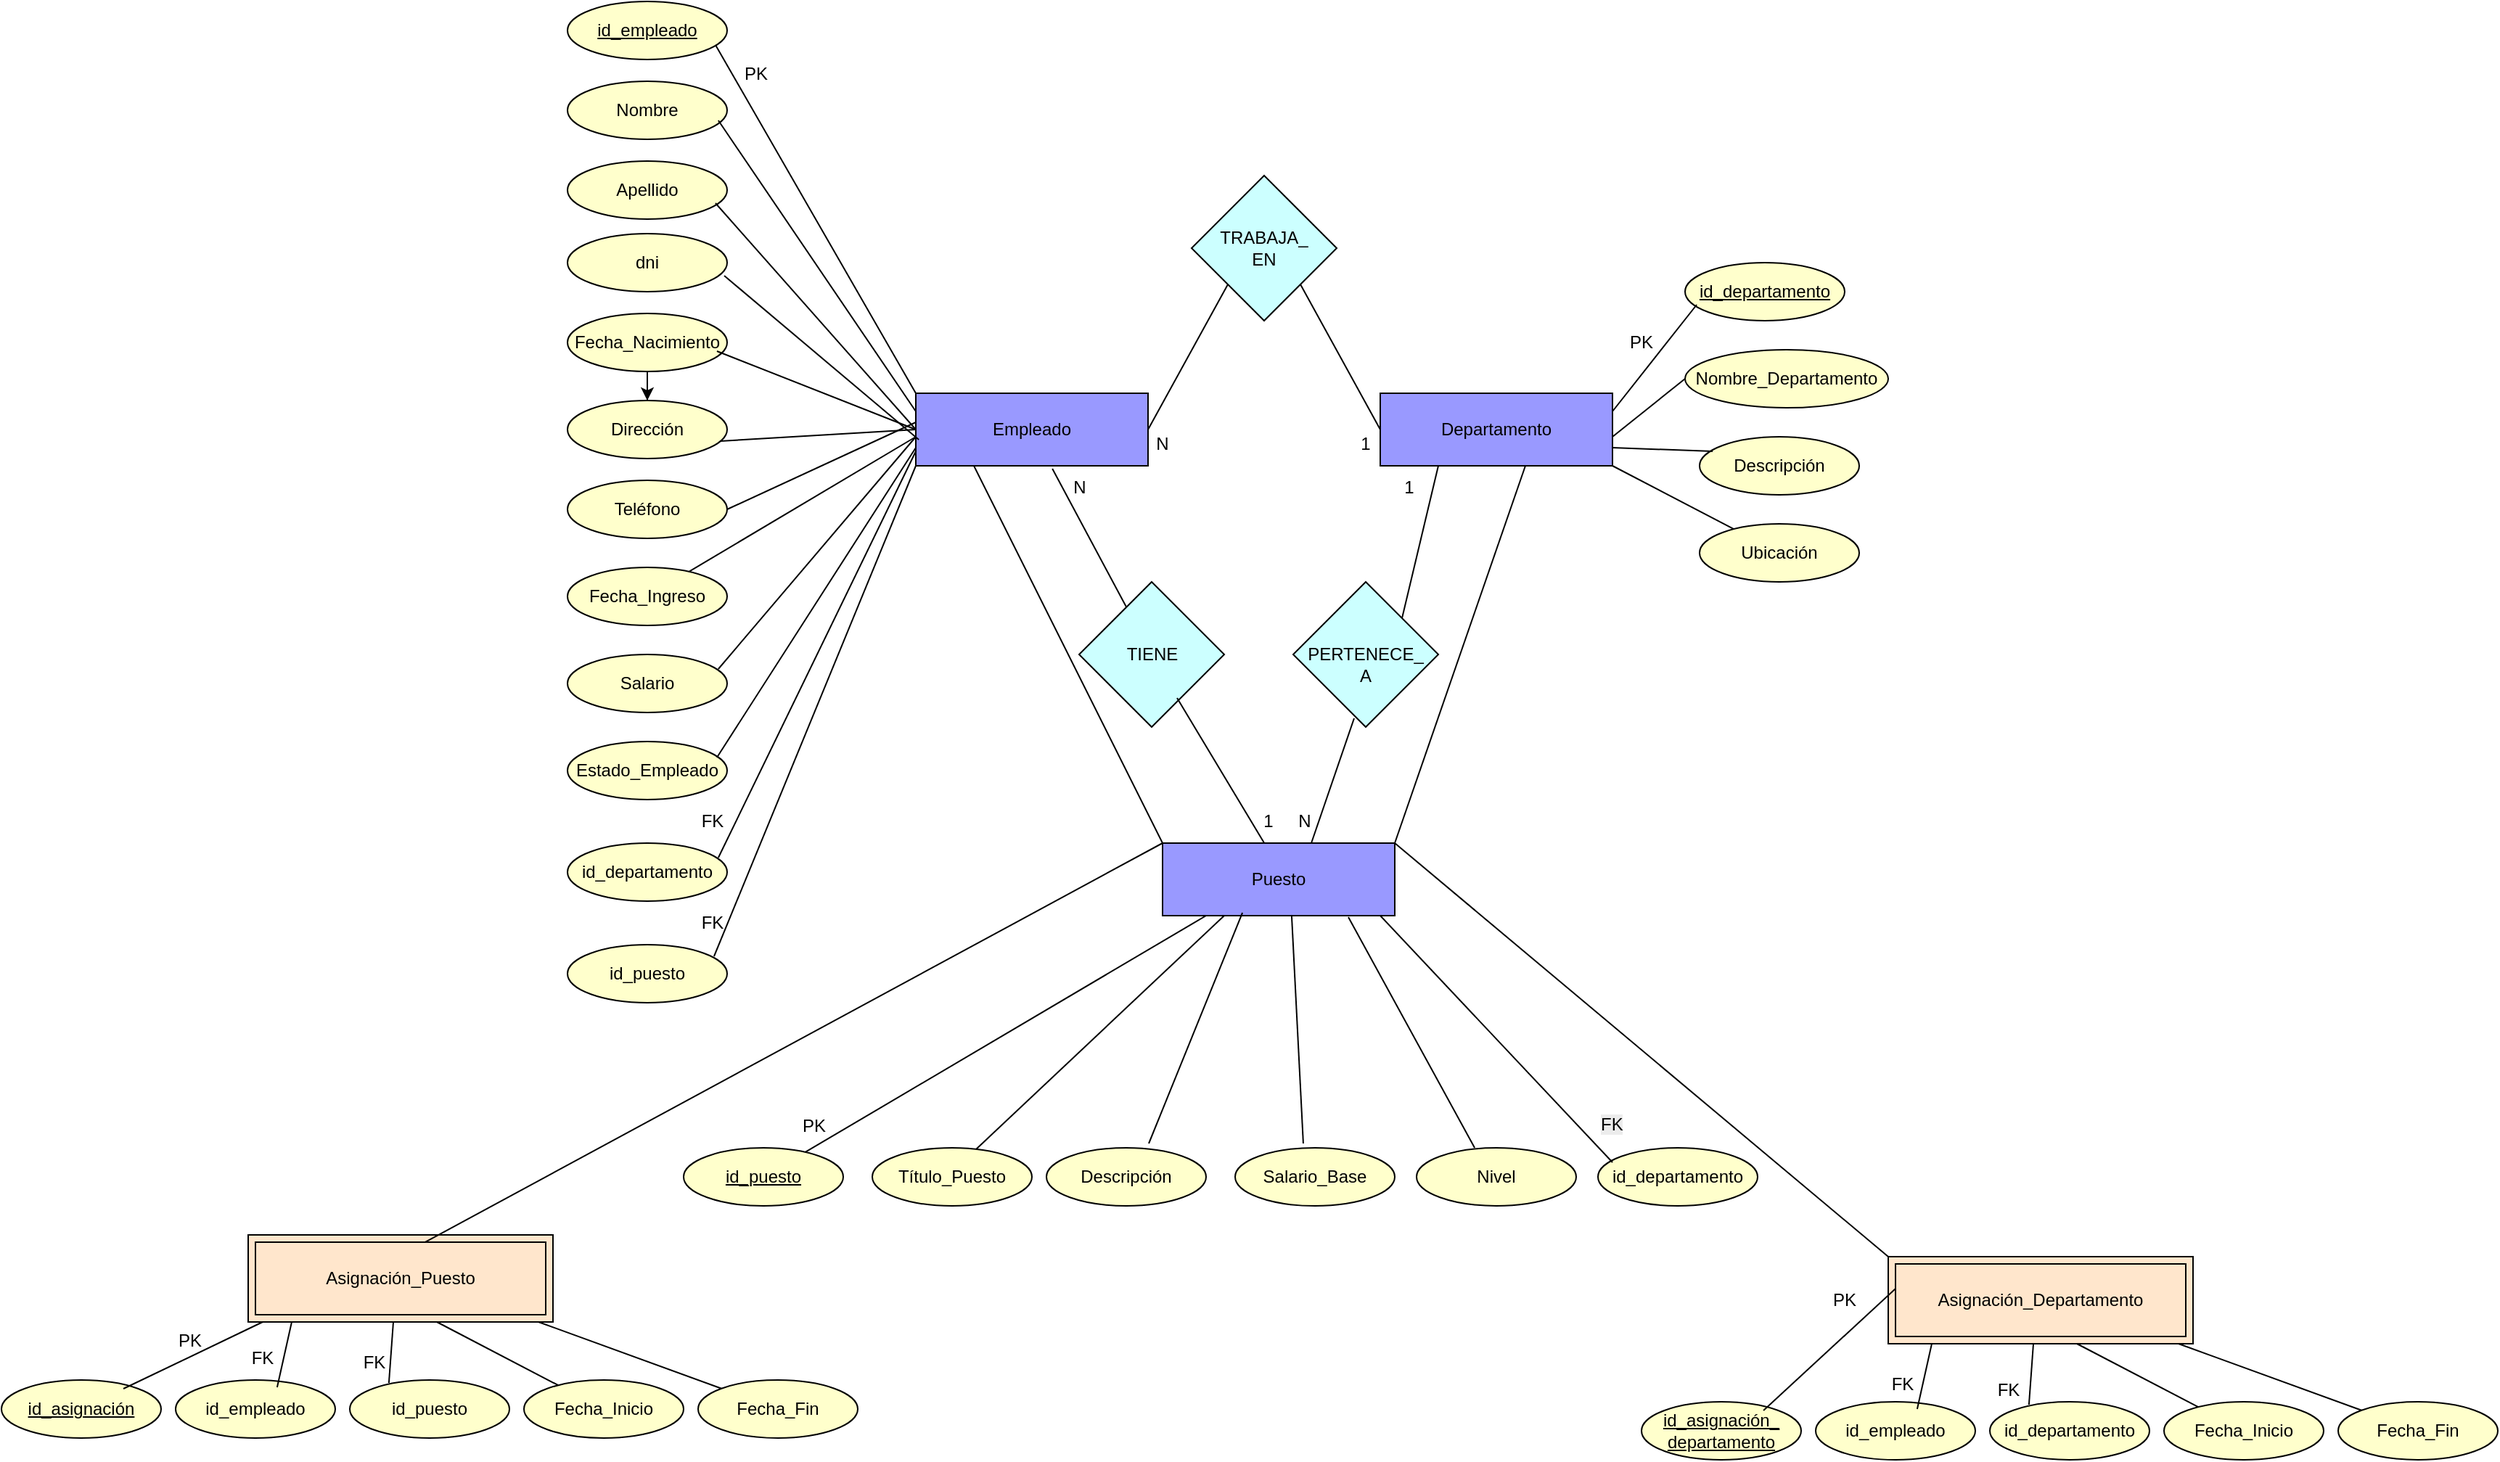 <mxfile version="27.0.6">
  <diagram id="R2lEEEUBdFMjLlhIrx00" name="Page-1">
    <mxGraphModel dx="2515" dy="785" grid="1" gridSize="10" guides="1" tooltips="1" connect="1" arrows="1" fold="1" page="1" pageScale="1" pageWidth="850" pageHeight="1100" math="0" shadow="0" extFonts="Permanent Marker^https://fonts.googleapis.com/css?family=Permanent+Marker">
      <root>
        <mxCell id="0" />
        <mxCell id="1" parent="0" />
        <mxCell id="-WyuzStrVO0EPppABQ4v-17" value="Empleado" style="rounded=0;whiteSpace=wrap;html=1;fillColor=#9999FF;" parent="1" vertex="1">
          <mxGeometry x="260" y="280" width="160" height="50" as="geometry" />
        </mxCell>
        <mxCell id="-WyuzStrVO0EPppABQ4v-18" value="&lt;u&gt;id_empleado&lt;/u&gt;" style="ellipse;whiteSpace=wrap;html=1;fillColor=#FFFFCC;" parent="1" vertex="1">
          <mxGeometry x="20" y="10" width="110" height="40" as="geometry" />
        </mxCell>
        <mxCell id="-WyuzStrVO0EPppABQ4v-20" value="" style="endArrow=none;html=1;rounded=0;exitX=0.927;exitY=0.75;exitDx=0;exitDy=0;exitPerimeter=0;entryX=0;entryY=0;entryDx=0;entryDy=0;" parent="1" source="-WyuzStrVO0EPppABQ4v-18" target="-WyuzStrVO0EPppABQ4v-17" edge="1">
          <mxGeometry width="50" height="50" relative="1" as="geometry">
            <mxPoint x="100" y="150" as="sourcePoint" />
            <mxPoint x="150" y="100" as="targetPoint" />
          </mxGeometry>
        </mxCell>
        <mxCell id="-WyuzStrVO0EPppABQ4v-21" value="PK" style="text;html=1;align=center;verticalAlign=middle;whiteSpace=wrap;rounded=0;" parent="1" vertex="1">
          <mxGeometry x="120" y="45" width="60" height="30" as="geometry" />
        </mxCell>
        <mxCell id="-WyuzStrVO0EPppABQ4v-24" value="Nombre" style="ellipse;whiteSpace=wrap;html=1;fillColor=#FFFFCC;" parent="1" vertex="1">
          <mxGeometry x="20" y="65" width="110" height="40" as="geometry" />
        </mxCell>
        <mxCell id="-WyuzStrVO0EPppABQ4v-25" value="Apellido" style="ellipse;whiteSpace=wrap;html=1;fillColor=#FFFFCC;" parent="1" vertex="1">
          <mxGeometry x="20" y="120" width="110" height="40" as="geometry" />
        </mxCell>
        <mxCell id="JUDI98_K_U3rOWkHYfDf-12" style="edgeStyle=orthogonalEdgeStyle;rounded=0;orthogonalLoop=1;jettySize=auto;html=1;" edge="1" parent="1" source="-WyuzStrVO0EPppABQ4v-27" target="-WyuzStrVO0EPppABQ4v-28">
          <mxGeometry relative="1" as="geometry" />
        </mxCell>
        <mxCell id="-WyuzStrVO0EPppABQ4v-27" value="Fecha_Nacimiento" style="ellipse;whiteSpace=wrap;html=1;fillColor=#FFFFCC;" parent="1" vertex="1">
          <mxGeometry x="20" y="225" width="110" height="40" as="geometry" />
        </mxCell>
        <mxCell id="-WyuzStrVO0EPppABQ4v-28" value="Dirección" style="ellipse;whiteSpace=wrap;html=1;fillColor=#FFFFCC;" parent="1" vertex="1">
          <mxGeometry x="20" y="285" width="110" height="40" as="geometry" />
        </mxCell>
        <mxCell id="-WyuzStrVO0EPppABQ4v-30" value="Teléfono" style="ellipse;whiteSpace=wrap;html=1;fillColor=#FFFFCC;" parent="1" vertex="1">
          <mxGeometry x="20" y="340" width="110" height="40" as="geometry" />
        </mxCell>
        <mxCell id="-WyuzStrVO0EPppABQ4v-31" value="Fecha_Ingreso" style="ellipse;whiteSpace=wrap;html=1;fillColor=#FFFFCC;" parent="1" vertex="1">
          <mxGeometry x="20" y="400" width="110" height="40" as="geometry" />
        </mxCell>
        <mxCell id="-WyuzStrVO0EPppABQ4v-32" value="Salario" style="ellipse;whiteSpace=wrap;html=1;fillColor=#FFFFCC;" parent="1" vertex="1">
          <mxGeometry x="20" y="460" width="110" height="40" as="geometry" />
        </mxCell>
        <mxCell id="-WyuzStrVO0EPppABQ4v-33" value="Estado_Empleado" style="ellipse;whiteSpace=wrap;html=1;fillColor=#FFFFCC;" parent="1" vertex="1">
          <mxGeometry x="20" y="520" width="110" height="40" as="geometry" />
        </mxCell>
        <mxCell id="-WyuzStrVO0EPppABQ4v-34" value="" style="endArrow=none;html=1;rounded=0;exitX=0.945;exitY=0.675;exitDx=0;exitDy=0;exitPerimeter=0;entryX=0;entryY=0.25;entryDx=0;entryDy=0;" parent="1" target="-WyuzStrVO0EPppABQ4v-17" edge="1" source="-WyuzStrVO0EPppABQ4v-24">
          <mxGeometry width="50" height="50" relative="1" as="geometry">
            <mxPoint x="130" y="120" as="sourcePoint" />
            <mxPoint x="268" y="365" as="targetPoint" />
          </mxGeometry>
        </mxCell>
        <mxCell id="-WyuzStrVO0EPppABQ4v-35" value="" style="endArrow=none;html=1;rounded=0;exitX=0.927;exitY=0.725;exitDx=0;exitDy=0;exitPerimeter=0;entryX=0;entryY=0.5;entryDx=0;entryDy=0;" parent="1" target="-WyuzStrVO0EPppABQ4v-17" edge="1" source="-WyuzStrVO0EPppABQ4v-25">
          <mxGeometry width="50" height="50" relative="1" as="geometry">
            <mxPoint x="130" y="170" as="sourcePoint" />
            <mxPoint x="230" y="330" as="targetPoint" />
          </mxGeometry>
        </mxCell>
        <mxCell id="-WyuzStrVO0EPppABQ4v-36" value="" style="endArrow=none;html=1;rounded=0;exitX=0.936;exitY=0.65;exitDx=0;exitDy=0;exitPerimeter=0;entryX=0;entryY=0.5;entryDx=0;entryDy=0;" parent="1" target="-WyuzStrVO0EPppABQ4v-17" edge="1" source="-WyuzStrVO0EPppABQ4v-27">
          <mxGeometry width="50" height="50" relative="1" as="geometry">
            <mxPoint x="130" y="227.5" as="sourcePoint" />
            <mxPoint x="268" y="472.5" as="targetPoint" />
          </mxGeometry>
        </mxCell>
        <mxCell id="-WyuzStrVO0EPppABQ4v-37" value="" style="endArrow=none;html=1;rounded=0;exitX=0.955;exitY=0.7;exitDx=0;exitDy=0;exitPerimeter=0;entryX=0;entryY=0.5;entryDx=0;entryDy=0;" parent="1" target="-WyuzStrVO0EPppABQ4v-17" edge="1" source="-WyuzStrVO0EPppABQ4v-28">
          <mxGeometry width="50" height="50" relative="1" as="geometry">
            <mxPoint x="131" y="287.5" as="sourcePoint" />
            <mxPoint x="269" y="532.5" as="targetPoint" />
          </mxGeometry>
        </mxCell>
        <mxCell id="-WyuzStrVO0EPppABQ4v-39" value="" style="endArrow=none;html=1;rounded=0;exitX=1;exitY=0.5;exitDx=0;exitDy=0;" parent="1" source="-WyuzStrVO0EPppABQ4v-30" edge="1">
          <mxGeometry width="50" height="50" relative="1" as="geometry">
            <mxPoint x="130" y="343.75" as="sourcePoint" />
            <mxPoint x="260" y="300" as="targetPoint" />
          </mxGeometry>
        </mxCell>
        <mxCell id="-WyuzStrVO0EPppABQ4v-40" value="" style="endArrow=none;html=1;rounded=0;" parent="1" source="-WyuzStrVO0EPppABQ4v-31" edge="1">
          <mxGeometry width="50" height="50" relative="1" as="geometry">
            <mxPoint x="130" y="400" as="sourcePoint" />
            <mxPoint x="260" y="310" as="targetPoint" />
          </mxGeometry>
        </mxCell>
        <mxCell id="-WyuzStrVO0EPppABQ4v-41" value="" style="endArrow=none;html=1;rounded=0;exitX=0.945;exitY=0.25;exitDx=0;exitDy=0;exitPerimeter=0;" parent="1" edge="1" source="-WyuzStrVO0EPppABQ4v-32">
          <mxGeometry width="50" height="50" relative="1" as="geometry">
            <mxPoint x="130" y="467.5" as="sourcePoint" />
            <mxPoint x="260" y="310" as="targetPoint" />
          </mxGeometry>
        </mxCell>
        <mxCell id="-WyuzStrVO0EPppABQ4v-42" value="" style="endArrow=none;html=1;rounded=0;exitX=0.936;exitY=0.275;exitDx=0;exitDy=0;exitPerimeter=0;entryX=0;entryY=0.75;entryDx=0;entryDy=0;" parent="1" source="-WyuzStrVO0EPppABQ4v-33" target="-WyuzStrVO0EPppABQ4v-17" edge="1">
          <mxGeometry width="50" height="50" relative="1" as="geometry">
            <mxPoint x="190" y="470" as="sourcePoint" />
            <mxPoint x="328" y="715" as="targetPoint" />
          </mxGeometry>
        </mxCell>
        <mxCell id="-WyuzStrVO0EPppABQ4v-43" value="Departamento" style="rounded=0;whiteSpace=wrap;html=1;fillColor=#9999FF;" parent="1" vertex="1">
          <mxGeometry x="580" y="280" width="160" height="50" as="geometry" />
        </mxCell>
        <mxCell id="-WyuzStrVO0EPppABQ4v-44" value="&lt;u&gt;id_departamento&lt;/u&gt;" style="ellipse;whiteSpace=wrap;html=1;fillColor=#FFFFCC;" parent="1" vertex="1">
          <mxGeometry x="790" y="190" width="110" height="40" as="geometry" />
        </mxCell>
        <mxCell id="-WyuzStrVO0EPppABQ4v-45" value="" style="endArrow=none;html=1;rounded=0;exitX=0.073;exitY=0.725;exitDx=0;exitDy=0;exitPerimeter=0;entryX=1;entryY=0.25;entryDx=0;entryDy=0;" parent="1" source="-WyuzStrVO0EPppABQ4v-44" target="-WyuzStrVO0EPppABQ4v-43" edge="1">
          <mxGeometry width="50" height="50" relative="1" as="geometry">
            <mxPoint x="800" y="180" as="sourcePoint" />
            <mxPoint x="670" y="380" as="targetPoint" />
          </mxGeometry>
        </mxCell>
        <mxCell id="-WyuzStrVO0EPppABQ4v-46" value="Nombre_Departamento" style="ellipse;whiteSpace=wrap;html=1;fillColor=#FFFFCC;" parent="1" vertex="1">
          <mxGeometry x="790" y="250" width="140" height="40" as="geometry" />
        </mxCell>
        <mxCell id="-WyuzStrVO0EPppABQ4v-47" value="PK" style="text;html=1;align=center;verticalAlign=middle;whiteSpace=wrap;rounded=0;" parent="1" vertex="1">
          <mxGeometry x="730" y="230" width="60" height="30" as="geometry" />
        </mxCell>
        <mxCell id="-WyuzStrVO0EPppABQ4v-48" value="Descripción" style="ellipse;whiteSpace=wrap;html=1;fillColor=#FFFFCC;" parent="1" vertex="1">
          <mxGeometry x="800" y="310" width="110" height="40" as="geometry" />
        </mxCell>
        <mxCell id="-WyuzStrVO0EPppABQ4v-49" value="Ubicación" style="ellipse;whiteSpace=wrap;html=1;fillColor=#FFFFCC;" parent="1" vertex="1">
          <mxGeometry x="800" y="370" width="110" height="40" as="geometry" />
        </mxCell>
        <mxCell id="-WyuzStrVO0EPppABQ4v-50" value="" style="endArrow=none;html=1;rounded=0;exitX=0;exitY=0.5;exitDx=0;exitDy=0;entryX=1;entryY=0.25;entryDx=0;entryDy=0;" parent="1" source="-WyuzStrVO0EPppABQ4v-46" edge="1">
          <mxGeometry width="50" height="50" relative="1" as="geometry">
            <mxPoint x="798" y="236" as="sourcePoint" />
            <mxPoint x="740" y="310" as="targetPoint" />
          </mxGeometry>
        </mxCell>
        <mxCell id="-WyuzStrVO0EPppABQ4v-51" value="" style="endArrow=none;html=1;rounded=0;exitX=0.082;exitY=0.25;exitDx=0;exitDy=0;exitPerimeter=0;entryX=1;entryY=0.75;entryDx=0;entryDy=0;" parent="1" source="-WyuzStrVO0EPppABQ4v-48" target="-WyuzStrVO0EPppABQ4v-43" edge="1">
          <mxGeometry width="50" height="50" relative="1" as="geometry">
            <mxPoint x="818" y="239" as="sourcePoint" />
            <mxPoint x="760" y="313" as="targetPoint" />
          </mxGeometry>
        </mxCell>
        <mxCell id="-WyuzStrVO0EPppABQ4v-52" value="" style="endArrow=none;html=1;rounded=0;entryX=1;entryY=1;entryDx=0;entryDy=0;" parent="1" source="-WyuzStrVO0EPppABQ4v-49" target="-WyuzStrVO0EPppABQ4v-43" edge="1">
          <mxGeometry width="50" height="50" relative="1" as="geometry">
            <mxPoint x="798" y="350" as="sourcePoint" />
            <mxPoint x="740" y="424" as="targetPoint" />
          </mxGeometry>
        </mxCell>
        <mxCell id="-WyuzStrVO0EPppABQ4v-53" value="TRABAJA_&lt;div&gt;EN&lt;/div&gt;" style="rhombus;whiteSpace=wrap;html=1;fillColor=#CCFFFF;" parent="1" vertex="1">
          <mxGeometry x="450" y="130" width="100" height="100" as="geometry" />
        </mxCell>
        <mxCell id="-WyuzStrVO0EPppABQ4v-54" value="" style="endArrow=none;html=1;rounded=0;exitX=1;exitY=0.5;exitDx=0;exitDy=0;entryX=0;entryY=1;entryDx=0;entryDy=0;" parent="1" source="-WyuzStrVO0EPppABQ4v-17" target="-WyuzStrVO0EPppABQ4v-53" edge="1">
          <mxGeometry width="50" height="50" relative="1" as="geometry">
            <mxPoint x="410" y="410" as="sourcePoint" />
            <mxPoint x="460" y="360" as="targetPoint" />
          </mxGeometry>
        </mxCell>
        <mxCell id="-WyuzStrVO0EPppABQ4v-55" value="" style="endArrow=none;html=1;rounded=0;entryX=0;entryY=0.5;entryDx=0;entryDy=0;exitX=1;exitY=1;exitDx=0;exitDy=0;" parent="1" source="-WyuzStrVO0EPppABQ4v-53" target="-WyuzStrVO0EPppABQ4v-43" edge="1">
          <mxGeometry width="50" height="50" relative="1" as="geometry">
            <mxPoint x="540" y="260" as="sourcePoint" />
            <mxPoint x="460" y="360" as="targetPoint" />
          </mxGeometry>
        </mxCell>
        <mxCell id="-WyuzStrVO0EPppABQ4v-56" value="N" style="text;html=1;align=center;verticalAlign=middle;whiteSpace=wrap;rounded=0;" parent="1" vertex="1">
          <mxGeometry x="400" y="300" width="60" height="30" as="geometry" />
        </mxCell>
        <mxCell id="-WyuzStrVO0EPppABQ4v-57" value="1" style="text;html=1;align=center;verticalAlign=middle;whiteSpace=wrap;rounded=0;" parent="1" vertex="1">
          <mxGeometry x="540" y="300" width="60" height="30" as="geometry" />
        </mxCell>
        <mxCell id="-WyuzStrVO0EPppABQ4v-58" value="Puesto" style="rounded=0;whiteSpace=wrap;html=1;fillColor=#9999FF;" parent="1" vertex="1">
          <mxGeometry x="430" y="590" width="160" height="50" as="geometry" />
        </mxCell>
        <mxCell id="-WyuzStrVO0EPppABQ4v-59" value="Título_Puesto" style="ellipse;whiteSpace=wrap;html=1;fillColor=#FFFFCC;" parent="1" vertex="1">
          <mxGeometry x="230" y="800" width="110" height="40" as="geometry" />
        </mxCell>
        <mxCell id="-WyuzStrVO0EPppABQ4v-60" value="&lt;u&gt;id_puesto&lt;/u&gt;" style="ellipse;whiteSpace=wrap;html=1;fillColor=#FFFFCC;" parent="1" vertex="1">
          <mxGeometry x="100" y="800" width="110" height="40" as="geometry" />
        </mxCell>
        <mxCell id="-WyuzStrVO0EPppABQ4v-61" value="Descripción" style="ellipse;whiteSpace=wrap;html=1;fillColor=#FFFFCC;" parent="1" vertex="1">
          <mxGeometry x="350" y="800" width="110" height="40" as="geometry" />
        </mxCell>
        <mxCell id="-WyuzStrVO0EPppABQ4v-62" value="Salario_Base" style="ellipse;whiteSpace=wrap;html=1;fillColor=#FFFFCC;" parent="1" vertex="1">
          <mxGeometry x="480" y="800" width="110" height="40" as="geometry" />
        </mxCell>
        <mxCell id="-WyuzStrVO0EPppABQ4v-63" value="Nivel" style="ellipse;whiteSpace=wrap;html=1;fillColor=#FFFFCC;" parent="1" vertex="1">
          <mxGeometry x="605" y="800" width="110" height="40" as="geometry" />
        </mxCell>
        <mxCell id="-WyuzStrVO0EPppABQ4v-64" value="" style="endArrow=none;html=1;rounded=0;" parent="1" source="-WyuzStrVO0EPppABQ4v-60" edge="1">
          <mxGeometry width="50" height="50" relative="1" as="geometry">
            <mxPoint x="320" y="650" as="sourcePoint" />
            <mxPoint x="460" y="640" as="targetPoint" />
          </mxGeometry>
        </mxCell>
        <mxCell id="-WyuzStrVO0EPppABQ4v-65" value="" style="endArrow=none;html=1;rounded=0;exitX=0.65;exitY=0.025;exitDx=0;exitDy=0;exitPerimeter=0;" parent="1" source="-WyuzStrVO0EPppABQ4v-59" edge="1">
          <mxGeometry width="50" height="50" relative="1" as="geometry">
            <mxPoint x="422.5" y="690" as="sourcePoint" />
            <mxPoint x="472.5" y="640" as="targetPoint" />
          </mxGeometry>
        </mxCell>
        <mxCell id="-WyuzStrVO0EPppABQ4v-66" value="" style="endArrow=none;html=1;rounded=0;exitX=0.641;exitY=-0.075;exitDx=0;exitDy=0;exitPerimeter=0;entryX=0.344;entryY=0.96;entryDx=0;entryDy=0;entryPerimeter=0;" parent="1" source="-WyuzStrVO0EPppABQ4v-61" edge="1" target="-WyuzStrVO0EPppABQ4v-58">
          <mxGeometry width="50" height="50" relative="1" as="geometry">
            <mxPoint x="472.5" y="690" as="sourcePoint" />
            <mxPoint x="522.5" y="640" as="targetPoint" />
          </mxGeometry>
        </mxCell>
        <mxCell id="-WyuzStrVO0EPppABQ4v-67" value="" style="endArrow=none;html=1;rounded=0;exitX=0.427;exitY=-0.075;exitDx=0;exitDy=0;exitPerimeter=0;entryX=0.556;entryY=1;entryDx=0;entryDy=0;entryPerimeter=0;" parent="1" source="-WyuzStrVO0EPppABQ4v-62" edge="1" target="-WyuzStrVO0EPppABQ4v-58">
          <mxGeometry width="50" height="50" relative="1" as="geometry">
            <mxPoint x="510" y="690" as="sourcePoint" />
            <mxPoint x="522" y="660" as="targetPoint" />
          </mxGeometry>
        </mxCell>
        <mxCell id="-WyuzStrVO0EPppABQ4v-68" value="" style="endArrow=none;html=1;rounded=0;entryX=0.8;entryY=1.02;entryDx=0;entryDy=0;entryPerimeter=0;exitX=0.364;exitY=0;exitDx=0;exitDy=0;exitPerimeter=0;" parent="1" target="-WyuzStrVO0EPppABQ4v-58" edge="1" source="-WyuzStrVO0EPppABQ4v-63">
          <mxGeometry width="50" height="50" relative="1" as="geometry">
            <mxPoint x="740" y="690" as="sourcePoint" />
            <mxPoint x="690" y="580" as="targetPoint" />
          </mxGeometry>
        </mxCell>
        <mxCell id="-WyuzStrVO0EPppABQ4v-69" value="PK" style="text;html=1;align=center;verticalAlign=middle;whiteSpace=wrap;rounded=0;" parent="1" vertex="1">
          <mxGeometry x="160" y="770" width="60" height="30" as="geometry" />
        </mxCell>
        <mxCell id="-WyuzStrVO0EPppABQ4v-70" value="TIENE" style="rhombus;whiteSpace=wrap;html=1;fillColor=#CCFFFF;" parent="1" vertex="1">
          <mxGeometry x="372.5" y="410" width="100" height="100" as="geometry" />
        </mxCell>
        <mxCell id="-WyuzStrVO0EPppABQ4v-71" value="" style="endArrow=none;html=1;rounded=0;entryX=0.588;entryY=1.04;entryDx=0;entryDy=0;entryPerimeter=0;" parent="1" source="-WyuzStrVO0EPppABQ4v-70" target="-WyuzStrVO0EPppABQ4v-17" edge="1">
          <mxGeometry width="50" height="50" relative="1" as="geometry">
            <mxPoint x="320" y="410" as="sourcePoint" />
            <mxPoint x="370" y="360" as="targetPoint" />
          </mxGeometry>
        </mxCell>
        <mxCell id="-WyuzStrVO0EPppABQ4v-72" value="" style="endArrow=none;html=1;rounded=0;exitX=0.438;exitY=0;exitDx=0;exitDy=0;exitPerimeter=0;" parent="1" source="-WyuzStrVO0EPppABQ4v-58" edge="1">
          <mxGeometry width="50" height="50" relative="1" as="geometry">
            <mxPoint x="475.287" y="557.213" as="sourcePoint" />
            <mxPoint x="440" y="490" as="targetPoint" />
          </mxGeometry>
        </mxCell>
        <mxCell id="-WyuzStrVO0EPppABQ4v-73" value="N" style="text;html=1;align=center;verticalAlign=middle;whiteSpace=wrap;rounded=0;" parent="1" vertex="1">
          <mxGeometry x="342.5" y="330" width="60" height="30" as="geometry" />
        </mxCell>
        <mxCell id="-WyuzStrVO0EPppABQ4v-74" value="1" style="text;html=1;align=center;verticalAlign=middle;whiteSpace=wrap;rounded=0;" parent="1" vertex="1">
          <mxGeometry x="472.5" y="560" width="60" height="30" as="geometry" />
        </mxCell>
        <mxCell id="-WyuzStrVO0EPppABQ4v-75" value="&lt;div&gt;&lt;br&gt;&lt;/div&gt;PERTENECE_&lt;div&gt;A&lt;/div&gt;" style="rhombus;whiteSpace=wrap;html=1;fillColor=#CCFFFF;" parent="1" vertex="1">
          <mxGeometry x="520" y="410" width="100" height="100" as="geometry" />
        </mxCell>
        <mxCell id="-WyuzStrVO0EPppABQ4v-76" value="" style="endArrow=none;html=1;rounded=0;entryX=0.588;entryY=1.04;entryDx=0;entryDy=0;entryPerimeter=0;exitX=1;exitY=0;exitDx=0;exitDy=0;" parent="1" source="-WyuzStrVO0EPppABQ4v-75" edge="1">
          <mxGeometry width="50" height="50" relative="1" as="geometry">
            <mxPoint x="671" y="425" as="sourcePoint" />
            <mxPoint x="620" y="330" as="targetPoint" />
          </mxGeometry>
        </mxCell>
        <mxCell id="-WyuzStrVO0EPppABQ4v-77" value="" style="endArrow=none;html=1;rounded=0;exitX=1;exitY=1;exitDx=0;exitDy=0;entryX=0.42;entryY=0.94;entryDx=0;entryDy=0;entryPerimeter=0;" parent="1" source="-WyuzStrVO0EPppABQ4v-74" target="-WyuzStrVO0EPppABQ4v-75" edge="1">
          <mxGeometry width="50" height="50" relative="1" as="geometry">
            <mxPoint x="540" y="560" as="sourcePoint" />
            <mxPoint x="565" y="500" as="targetPoint" />
          </mxGeometry>
        </mxCell>
        <mxCell id="-WyuzStrVO0EPppABQ4v-78" value="N" style="text;html=1;align=center;verticalAlign=middle;whiteSpace=wrap;rounded=0;" parent="1" vertex="1">
          <mxGeometry x="497.5" y="560" width="60" height="30" as="geometry" />
        </mxCell>
        <mxCell id="-WyuzStrVO0EPppABQ4v-80" value="1" style="text;html=1;align=center;verticalAlign=middle;whiteSpace=wrap;rounded=0;" parent="1" vertex="1">
          <mxGeometry x="570" y="330" width="60" height="30" as="geometry" />
        </mxCell>
        <mxCell id="-WyuzStrVO0EPppABQ4v-82" value="Asignación_Puesto" style="shape=ext;margin=3;double=1;whiteSpace=wrap;html=1;align=center;fillColor=#FFE6CC;" parent="1" vertex="1">
          <mxGeometry x="-200" y="860" width="210" height="60" as="geometry" />
        </mxCell>
        <mxCell id="-WyuzStrVO0EPppABQ4v-84" value="&lt;u&gt;id_asignación&lt;/u&gt;" style="ellipse;whiteSpace=wrap;html=1;fillColor=#FFFFCC;" parent="1" vertex="1">
          <mxGeometry x="-370" y="960" width="110" height="40" as="geometry" />
        </mxCell>
        <mxCell id="-WyuzStrVO0EPppABQ4v-85" value="id_empleado" style="ellipse;whiteSpace=wrap;html=1;fillColor=#FFFFCC;" parent="1" vertex="1">
          <mxGeometry x="-250" y="960" width="110" height="40" as="geometry" />
        </mxCell>
        <mxCell id="-WyuzStrVO0EPppABQ4v-86" value="id_puesto" style="ellipse;whiteSpace=wrap;html=1;fillColor=#FFFFCC;" parent="1" vertex="1">
          <mxGeometry x="-130" y="960" width="110" height="40" as="geometry" />
        </mxCell>
        <mxCell id="-WyuzStrVO0EPppABQ4v-87" value="Fecha_Inicio" style="ellipse;whiteSpace=wrap;html=1;fillColor=#FFFFCC;" parent="1" vertex="1">
          <mxGeometry x="-10" y="960" width="110" height="40" as="geometry" />
        </mxCell>
        <mxCell id="-WyuzStrVO0EPppABQ4v-88" value="Fecha_Fin" style="ellipse;whiteSpace=wrap;html=1;fillColor=#FFFFCC;" parent="1" vertex="1">
          <mxGeometry x="110" y="960" width="110" height="40" as="geometry" />
        </mxCell>
        <mxCell id="-WyuzStrVO0EPppABQ4v-89" value="" style="endArrow=none;html=1;rounded=0;exitX=0.764;exitY=0.15;exitDx=0;exitDy=0;exitPerimeter=0;" parent="1" source="-WyuzStrVO0EPppABQ4v-84" edge="1">
          <mxGeometry width="50" height="50" relative="1" as="geometry">
            <mxPoint x="-280" y="960" as="sourcePoint" />
            <mxPoint x="-190" y="920" as="targetPoint" />
          </mxGeometry>
        </mxCell>
        <mxCell id="-WyuzStrVO0EPppABQ4v-90" value="" style="endArrow=none;html=1;rounded=0;exitX=0.636;exitY=0.125;exitDx=0;exitDy=0;exitPerimeter=0;" parent="1" source="-WyuzStrVO0EPppABQ4v-85" edge="1">
          <mxGeometry width="50" height="50" relative="1" as="geometry">
            <mxPoint x="-220" y="970" as="sourcePoint" />
            <mxPoint x="-170" y="920" as="targetPoint" />
          </mxGeometry>
        </mxCell>
        <mxCell id="-WyuzStrVO0EPppABQ4v-91" value="" style="endArrow=none;html=1;rounded=0;exitX=0.245;exitY=0.05;exitDx=0;exitDy=0;exitPerimeter=0;" parent="1" source="-WyuzStrVO0EPppABQ4v-86" edge="1">
          <mxGeometry width="50" height="50" relative="1" as="geometry">
            <mxPoint x="-150" y="970" as="sourcePoint" />
            <mxPoint x="-100" y="920" as="targetPoint" />
          </mxGeometry>
        </mxCell>
        <mxCell id="-WyuzStrVO0EPppABQ4v-92" value="" style="endArrow=none;html=1;rounded=0;" parent="1" source="-WyuzStrVO0EPppABQ4v-87" edge="1">
          <mxGeometry width="50" height="50" relative="1" as="geometry">
            <mxPoint x="-120" y="970" as="sourcePoint" />
            <mxPoint x="-70" y="920" as="targetPoint" />
          </mxGeometry>
        </mxCell>
        <mxCell id="-WyuzStrVO0EPppABQ4v-93" value="" style="endArrow=none;html=1;rounded=0;" parent="1" source="-WyuzStrVO0EPppABQ4v-88" edge="1">
          <mxGeometry width="50" height="50" relative="1" as="geometry">
            <mxPoint x="-50" y="970" as="sourcePoint" />
            <mxPoint y="920" as="targetPoint" />
          </mxGeometry>
        </mxCell>
        <mxCell id="-WyuzStrVO0EPppABQ4v-94" value="Asignación_&lt;span style=&quot;background-color: transparent; color: light-dark(rgb(0, 0, 0), rgb(255, 255, 255));&quot; data-end=&quot;942&quot; data-start=&quot;915&quot;&gt;Departamento&lt;/span&gt;" style="shape=ext;margin=3;double=1;whiteSpace=wrap;html=1;align=center;fillColor=#FFE6CC;" parent="1" vertex="1">
          <mxGeometry x="930" y="875" width="210" height="60" as="geometry" />
        </mxCell>
        <mxCell id="-WyuzStrVO0EPppABQ4v-95" value="&lt;u&gt;id_asignación_&lt;/u&gt;&lt;div&gt;&lt;u&gt;departamento&lt;/u&gt;&lt;/div&gt;" style="ellipse;whiteSpace=wrap;html=1;fillColor=#FFFFCC;" parent="1" vertex="1">
          <mxGeometry x="760" y="975" width="110" height="40" as="geometry" />
        </mxCell>
        <mxCell id="-WyuzStrVO0EPppABQ4v-96" value="id_empleado" style="ellipse;whiteSpace=wrap;html=1;fillColor=#FFFFCC;" parent="1" vertex="1">
          <mxGeometry x="880" y="975" width="110" height="40" as="geometry" />
        </mxCell>
        <mxCell id="-WyuzStrVO0EPppABQ4v-97" value="id_departamento" style="ellipse;whiteSpace=wrap;html=1;fillColor=#FFFFCC;" parent="1" vertex="1">
          <mxGeometry x="1000" y="975" width="110" height="40" as="geometry" />
        </mxCell>
        <mxCell id="-WyuzStrVO0EPppABQ4v-98" value="Fecha_Inicio" style="ellipse;whiteSpace=wrap;html=1;fillColor=#FFFFCC;" parent="1" vertex="1">
          <mxGeometry x="1120" y="975" width="110" height="40" as="geometry" />
        </mxCell>
        <mxCell id="-WyuzStrVO0EPppABQ4v-99" value="Fecha_Fin" style="ellipse;whiteSpace=wrap;html=1;fillColor=#FFFFCC;" parent="1" vertex="1">
          <mxGeometry x="1240" y="975" width="110" height="40" as="geometry" />
        </mxCell>
        <mxCell id="-WyuzStrVO0EPppABQ4v-100" value="" style="endArrow=none;html=1;rounded=0;exitX=0.764;exitY=0.15;exitDx=0;exitDy=0;exitPerimeter=0;entryX=0.024;entryY=0.367;entryDx=0;entryDy=0;entryPerimeter=0;" parent="1" source="-WyuzStrVO0EPppABQ4v-95" edge="1" target="-WyuzStrVO0EPppABQ4v-94">
          <mxGeometry width="50" height="50" relative="1" as="geometry">
            <mxPoint x="820" y="770" as="sourcePoint" />
            <mxPoint x="910" y="730" as="targetPoint" />
          </mxGeometry>
        </mxCell>
        <mxCell id="-WyuzStrVO0EPppABQ4v-101" value="" style="endArrow=none;html=1;rounded=0;exitX=0.636;exitY=0.125;exitDx=0;exitDy=0;exitPerimeter=0;" parent="1" source="-WyuzStrVO0EPppABQ4v-96" edge="1">
          <mxGeometry width="50" height="50" relative="1" as="geometry">
            <mxPoint x="910" y="985" as="sourcePoint" />
            <mxPoint x="960" y="935" as="targetPoint" />
          </mxGeometry>
        </mxCell>
        <mxCell id="-WyuzStrVO0EPppABQ4v-102" value="" style="endArrow=none;html=1;rounded=0;exitX=0.245;exitY=0.05;exitDx=0;exitDy=0;exitPerimeter=0;" parent="1" source="-WyuzStrVO0EPppABQ4v-97" edge="1">
          <mxGeometry width="50" height="50" relative="1" as="geometry">
            <mxPoint x="980" y="985" as="sourcePoint" />
            <mxPoint x="1030" y="935" as="targetPoint" />
          </mxGeometry>
        </mxCell>
        <mxCell id="-WyuzStrVO0EPppABQ4v-103" value="" style="endArrow=none;html=1;rounded=0;" parent="1" source="-WyuzStrVO0EPppABQ4v-98" edge="1">
          <mxGeometry width="50" height="50" relative="1" as="geometry">
            <mxPoint x="1010" y="985" as="sourcePoint" />
            <mxPoint x="1060" y="935" as="targetPoint" />
          </mxGeometry>
        </mxCell>
        <mxCell id="-WyuzStrVO0EPppABQ4v-104" value="" style="endArrow=none;html=1;rounded=0;" parent="1" source="-WyuzStrVO0EPppABQ4v-99" edge="1">
          <mxGeometry width="50" height="50" relative="1" as="geometry">
            <mxPoint x="1080" y="985" as="sourcePoint" />
            <mxPoint x="1130" y="935" as="targetPoint" />
          </mxGeometry>
        </mxCell>
        <mxCell id="-WyuzStrVO0EPppABQ4v-106" value="PK" style="text;html=1;align=center;verticalAlign=middle;whiteSpace=wrap;rounded=0;" parent="1" vertex="1">
          <mxGeometry x="-270" y="918" width="60" height="30" as="geometry" />
        </mxCell>
        <mxCell id="-WyuzStrVO0EPppABQ4v-108" value="PK" style="text;html=1;align=center;verticalAlign=middle;whiteSpace=wrap;rounded=0;" parent="1" vertex="1">
          <mxGeometry x="870" y="890" width="60" height="30" as="geometry" />
        </mxCell>
        <mxCell id="-WyuzStrVO0EPppABQ4v-110" value="FK" style="text;html=1;align=center;verticalAlign=middle;whiteSpace=wrap;rounded=0;" parent="1" vertex="1">
          <mxGeometry x="-220" y="930" width="60" height="30" as="geometry" />
        </mxCell>
        <mxCell id="-WyuzStrVO0EPppABQ4v-111" value="FK" style="text;html=1;align=center;verticalAlign=middle;whiteSpace=wrap;rounded=0;" parent="1" vertex="1">
          <mxGeometry x="-143" y="933" width="60" height="30" as="geometry" />
        </mxCell>
        <mxCell id="-WyuzStrVO0EPppABQ4v-112" value="FK" style="text;html=1;align=center;verticalAlign=middle;whiteSpace=wrap;rounded=0;" parent="1" vertex="1">
          <mxGeometry x="910" y="948" width="60" height="30" as="geometry" />
        </mxCell>
        <mxCell id="-WyuzStrVO0EPppABQ4v-113" value="FK" style="text;html=1;align=center;verticalAlign=middle;whiteSpace=wrap;rounded=0;" parent="1" vertex="1">
          <mxGeometry x="983" y="952" width="60" height="30" as="geometry" />
        </mxCell>
        <mxCell id="-WyuzStrVO0EPppABQ4v-122" value="" style="endArrow=none;html=1;rounded=0;exitX=0.25;exitY=1;exitDx=0;exitDy=0;entryX=0;entryY=0;entryDx=0;entryDy=0;" parent="1" source="-WyuzStrVO0EPppABQ4v-17" target="-WyuzStrVO0EPppABQ4v-58" edge="1">
          <mxGeometry relative="1" as="geometry">
            <mxPoint x="250" y="409" as="sourcePoint" />
            <mxPoint x="370" y="580" as="targetPoint" />
          </mxGeometry>
        </mxCell>
        <mxCell id="-WyuzStrVO0EPppABQ4v-124" value="" style="endArrow=none;html=1;rounded=0;exitX=0.581;exitY=0.083;exitDx=0;exitDy=0;exitPerimeter=0;" parent="1" edge="1" source="-WyuzStrVO0EPppABQ4v-82">
          <mxGeometry relative="1" as="geometry">
            <mxPoint x="20" y="670" as="sourcePoint" />
            <mxPoint x="430" y="590" as="targetPoint" />
          </mxGeometry>
        </mxCell>
        <mxCell id="-WyuzStrVO0EPppABQ4v-127" value="" style="endArrow=none;html=1;rounded=0;" parent="1" edge="1">
          <mxGeometry relative="1" as="geometry">
            <mxPoint x="680" y="330" as="sourcePoint" />
            <mxPoint x="590" y="590" as="targetPoint" />
          </mxGeometry>
        </mxCell>
        <mxCell id="-WyuzStrVO0EPppABQ4v-129" value="" style="endArrow=none;html=1;rounded=0;exitX=1;exitY=0;exitDx=0;exitDy=0;entryX=0;entryY=0;entryDx=0;entryDy=0;" parent="1" source="-WyuzStrVO0EPppABQ4v-58" target="-WyuzStrVO0EPppABQ4v-94" edge="1">
          <mxGeometry relative="1" as="geometry">
            <mxPoint x="590" y="614.5" as="sourcePoint" />
            <mxPoint x="750" y="614.5" as="targetPoint" />
          </mxGeometry>
        </mxCell>
        <mxCell id="JUDI98_K_U3rOWkHYfDf-1" value="dni" style="ellipse;whiteSpace=wrap;html=1;fillColor=#FFFFCC;" vertex="1" parent="1">
          <mxGeometry x="20" y="170" width="110" height="40" as="geometry" />
        </mxCell>
        <mxCell id="JUDI98_K_U3rOWkHYfDf-2" value="" style="endArrow=none;html=1;rounded=0;exitX=0.982;exitY=0.725;exitDx=0;exitDy=0;exitPerimeter=0;entryX=0.013;entryY=0.64;entryDx=0;entryDy=0;entryPerimeter=0;" edge="1" parent="1" source="JUDI98_K_U3rOWkHYfDf-1" target="-WyuzStrVO0EPppABQ4v-17">
          <mxGeometry width="50" height="50" relative="1" as="geometry">
            <mxPoint x="123" y="231" as="sourcePoint" />
            <mxPoint x="260" y="250" as="targetPoint" />
          </mxGeometry>
        </mxCell>
        <mxCell id="JUDI98_K_U3rOWkHYfDf-7" value="id_departamento" style="ellipse;whiteSpace=wrap;html=1;fillColor=#FFFFCC;" vertex="1" parent="1">
          <mxGeometry x="20" y="590" width="110" height="40" as="geometry" />
        </mxCell>
        <mxCell id="JUDI98_K_U3rOWkHYfDf-8" value="id_puesto" style="ellipse;whiteSpace=wrap;html=1;fillColor=#FFFFCC;" vertex="1" parent="1">
          <mxGeometry x="20" y="660" width="110" height="40" as="geometry" />
        </mxCell>
        <mxCell id="JUDI98_K_U3rOWkHYfDf-9" value="" style="endArrow=none;html=1;rounded=0;exitX=0.945;exitY=0.25;exitDx=0;exitDy=0;exitPerimeter=0;" edge="1" parent="1" source="JUDI98_K_U3rOWkHYfDf-7">
          <mxGeometry width="50" height="50" relative="1" as="geometry">
            <mxPoint x="120" y="590" as="sourcePoint" />
            <mxPoint x="260" y="320" as="targetPoint" />
          </mxGeometry>
        </mxCell>
        <mxCell id="JUDI98_K_U3rOWkHYfDf-10" value="" style="endArrow=none;html=1;rounded=0;exitX=0.918;exitY=0.2;exitDx=0;exitDy=0;exitPerimeter=0;entryX=0;entryY=1;entryDx=0;entryDy=0;" edge="1" parent="1" source="JUDI98_K_U3rOWkHYfDf-8" target="-WyuzStrVO0EPppABQ4v-17">
          <mxGeometry width="50" height="50" relative="1" as="geometry">
            <mxPoint x="120" y="640" as="sourcePoint" />
            <mxPoint x="260" y="370" as="targetPoint" />
          </mxGeometry>
        </mxCell>
        <mxCell id="JUDI98_K_U3rOWkHYfDf-11" value="FK" style="text;html=1;align=center;verticalAlign=middle;whiteSpace=wrap;rounded=0;" vertex="1" parent="1">
          <mxGeometry x="90" y="560" width="60" height="30" as="geometry" />
        </mxCell>
        <mxCell id="JUDI98_K_U3rOWkHYfDf-13" value="FK" style="text;html=1;align=center;verticalAlign=middle;whiteSpace=wrap;rounded=0;" vertex="1" parent="1">
          <mxGeometry x="90" y="630" width="60" height="30" as="geometry" />
        </mxCell>
        <mxCell id="JUDI98_K_U3rOWkHYfDf-14" value="id_departamento" style="ellipse;whiteSpace=wrap;html=1;fillColor=#FFFFCC;" vertex="1" parent="1">
          <mxGeometry x="730" y="800" width="110" height="40" as="geometry" />
        </mxCell>
        <mxCell id="JUDI98_K_U3rOWkHYfDf-15" value="&lt;span style=&quot;color: rgb(0, 0, 0); font-family: Helvetica; font-size: 12px; font-style: normal; font-variant-ligatures: normal; font-variant-caps: normal; font-weight: 400; letter-spacing: normal; orphans: 2; text-align: center; text-indent: 0px; text-transform: none; widows: 2; word-spacing: 0px; -webkit-text-stroke-width: 0px; white-space: normal; background-color: rgb(236, 236, 236); text-decoration-thickness: initial; text-decoration-style: initial; text-decoration-color: initial; display: inline !important; float: none;&quot;&gt;FK&lt;/span&gt;" style="text;whiteSpace=wrap;html=1;" vertex="1" parent="1">
          <mxGeometry x="730" y="770" width="50" height="40" as="geometry" />
        </mxCell>
        <mxCell id="JUDI98_K_U3rOWkHYfDf-16" value="" style="endArrow=none;html=1;rounded=0;entryX=0.95;entryY=1;entryDx=0;entryDy=0;entryPerimeter=0;exitX=0.091;exitY=0.25;exitDx=0;exitDy=0;exitPerimeter=0;" edge="1" parent="1" source="JUDI98_K_U3rOWkHYfDf-14">
          <mxGeometry width="50" height="50" relative="1" as="geometry">
            <mxPoint x="643" y="800" as="sourcePoint" />
            <mxPoint x="580" y="640" as="targetPoint" />
          </mxGeometry>
        </mxCell>
      </root>
    </mxGraphModel>
  </diagram>
</mxfile>
